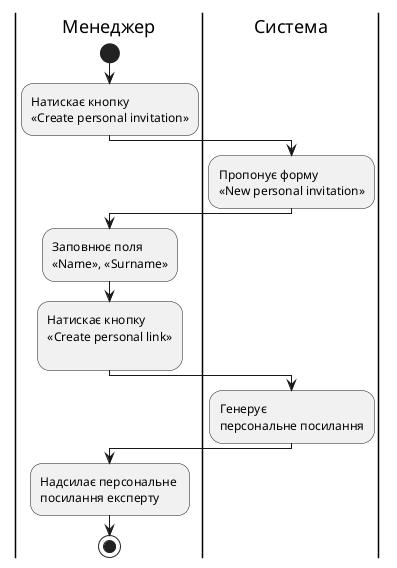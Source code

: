 @startuml

  |Менеджер|
  start
  :Натискає кнопку \n«Create personal invitation»;
  |Система|
  :Пропонує форму \n«New personal invitation»;
  |Менеджер|
  :Заповнює поля \n«Name», «Surname»;
  |Менеджер|
  :Натискає кнопку \n«Create personal link»\n;
  |Система|
  :Генерує \nперсональне посилання;
  |Менеджер|
  :Надсилає персональне \nпосилання експерту;
  stop

@enduml
